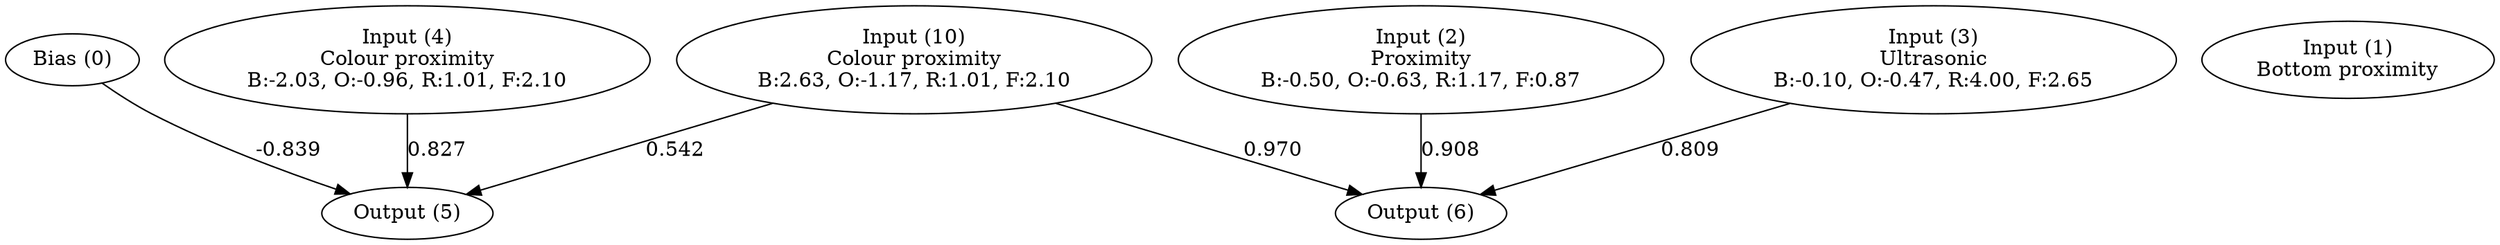 digraph G {
  0 [ label="Bias (0)" ];
  1 [ label="Input (1)\nBottom proximity" ];
  2 [ label="Input (2)\nProximity\nB:-0.50, O:-0.63, R:1.17, F:0.87" ];
  3 [ label="Input (3)\nUltrasonic\nB:-0.10, O:-0.47, R:4.00, F:2.65" ];
  4 [ label="Input (4)\nColour proximity\nB:-2.03, O:-0.96, R:1.01, F:2.10" ];
  10 [ label="Input (10)\nColour proximity\nB:2.63, O:-1.17, R:1.01, F:2.10" ];
  5 [ label="Output (5)" ];
  6 [ label="Output (6)" ];
  { rank=same 0 1 2 3 4 10 }
  { rank=same 5 6 }
  0 -> 5 [ label="-0.839" ];
  2 -> 6 [ label="0.908" ];
  3 -> 6 [ label="0.809" ];
  4 -> 5 [ label="0.827" ];
  10 -> 5 [ label="0.542" ];
  10 -> 6 [ label="0.970" ];
}
